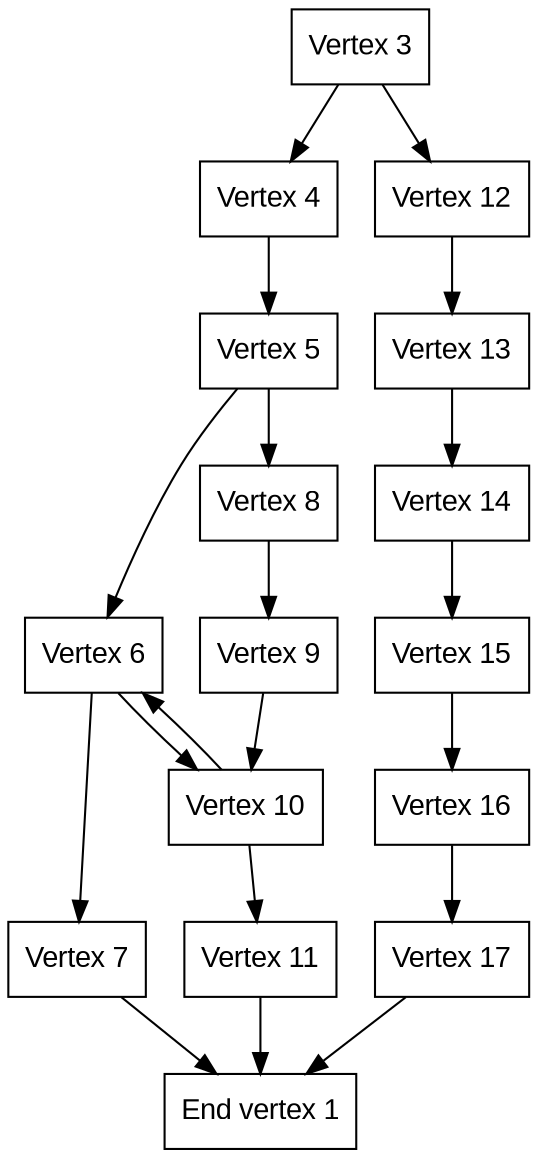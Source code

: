 digraph  D {

node [shape=record fontname=Arial];

3 [label="Vertex 3"]
4 [label="Vertex 4"]
12 [label="Vertex 12"]
5 [label="Vertex 5"]
13 [label="Vertex 13"]
6 [label="Vertex 6"]
8 [label="Vertex 8"]
14 [label="Vertex 14"]
7 [label="Vertex 7"]
10 [label="Vertex 10"]
9 [label="Vertex 9"]
15 [label="Vertex 15"]
11 [label="Vertex 11"]
16 [label="Vertex 16"]
17 [label="Vertex 17"]
1 [label="End vertex 1"]


3 -> 4, 12
4 -> 5
12 -> 13
5 -> 6, 8
13 -> 14
6 -> 7, 10
8 -> 9
14 -> 15
7 -> 1
10 -> 6, 11
9 -> 10
15 -> 16
11 -> 1
16 -> 17
17 -> 1


}